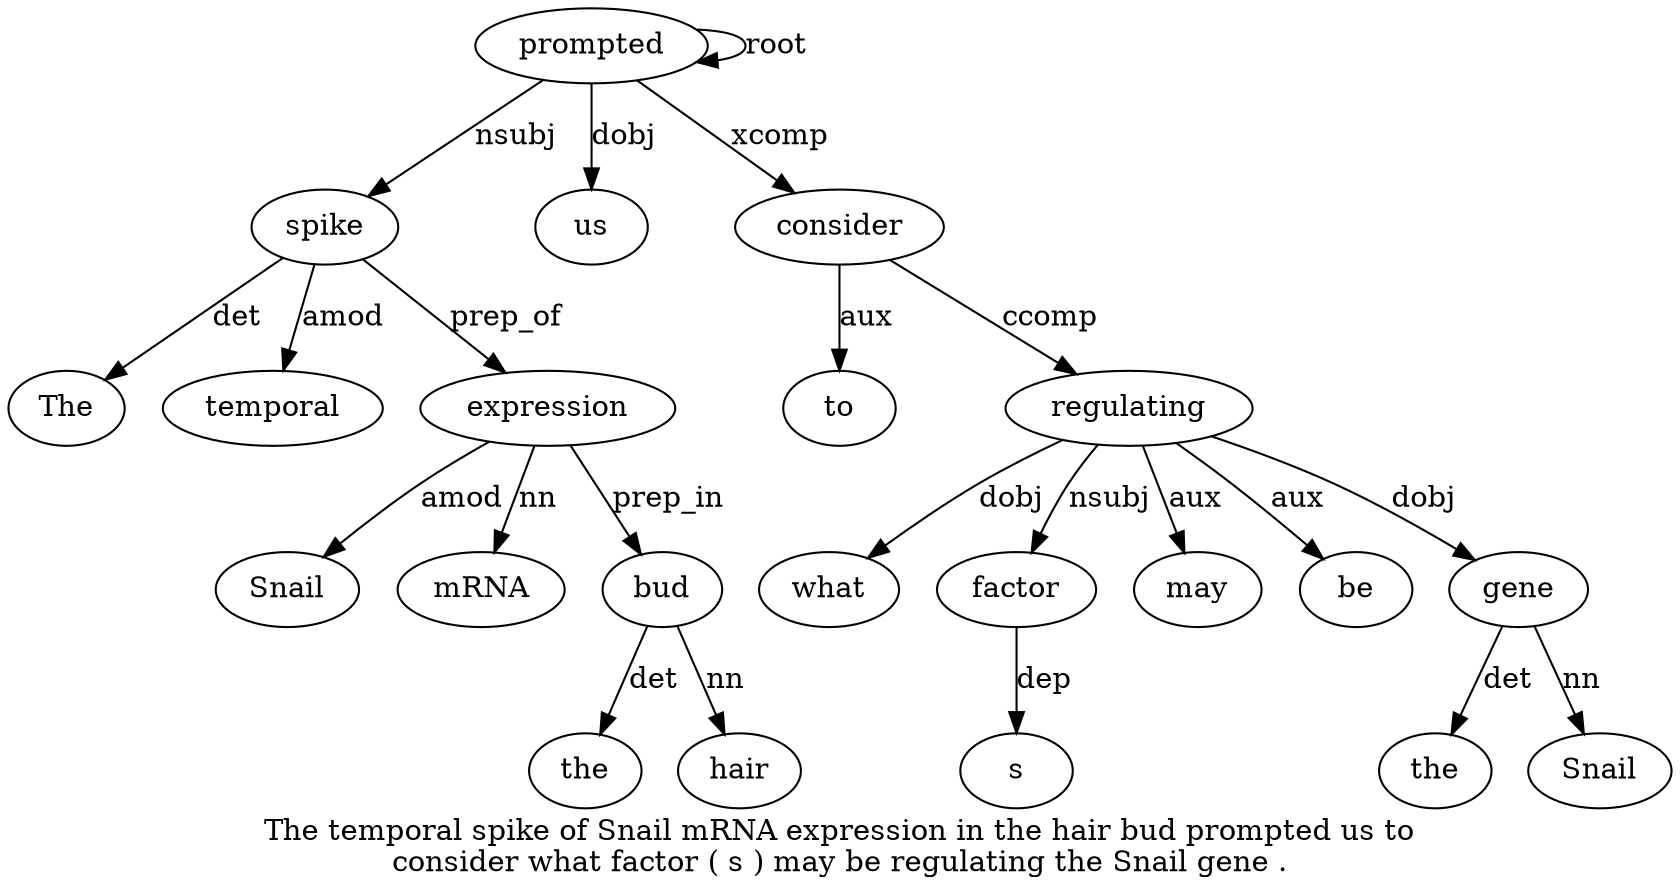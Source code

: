 digraph "The temporal spike of Snail mRNA expression in the hair bud prompted us to consider what factor ( s ) may be regulating the Snail gene ." {
label="The temporal spike of Snail mRNA expression in the hair bud prompted us to
consider what factor ( s ) may be regulating the Snail gene .";
spike3 [style=filled, fillcolor=white, label=spike];
The1 [style=filled, fillcolor=white, label=The];
spike3 -> The1  [label=det];
temporal2 [style=filled, fillcolor=white, label=temporal];
spike3 -> temporal2  [label=amod];
prompted12 [style=filled, fillcolor=white, label=prompted];
prompted12 -> spike3  [label=nsubj];
expression7 [style=filled, fillcolor=white, label=expression];
Snail5 [style=filled, fillcolor=white, label=Snail];
expression7 -> Snail5  [label=amod];
mRNA6 [style=filled, fillcolor=white, label=mRNA];
expression7 -> mRNA6  [label=nn];
spike3 -> expression7  [label=prep_of];
bud11 [style=filled, fillcolor=white, label=bud];
the9 [style=filled, fillcolor=white, label=the];
bud11 -> the9  [label=det];
hair10 [style=filled, fillcolor=white, label=hair];
bud11 -> hair10  [label=nn];
expression7 -> bud11  [label=prep_in];
prompted12 -> prompted12  [label=root];
us13 [style=filled, fillcolor=white, label=us];
prompted12 -> us13  [label=dobj];
consider15 [style=filled, fillcolor=white, label=consider];
to14 [style=filled, fillcolor=white, label=to];
consider15 -> to14  [label=aux];
prompted12 -> consider15  [label=xcomp];
regulating23 [style=filled, fillcolor=white, label=regulating];
what16 [style=filled, fillcolor=white, label=what];
regulating23 -> what16  [label=dobj];
factor17 [style=filled, fillcolor=white, label=factor];
regulating23 -> factor17  [label=nsubj];
s19 [style=filled, fillcolor=white, label=s];
factor17 -> s19  [label=dep];
may21 [style=filled, fillcolor=white, label=may];
regulating23 -> may21  [label=aux];
be22 [style=filled, fillcolor=white, label=be];
regulating23 -> be22  [label=aux];
consider15 -> regulating23  [label=ccomp];
gene26 [style=filled, fillcolor=white, label=gene];
the24 [style=filled, fillcolor=white, label=the];
gene26 -> the24  [label=det];
Snail25 [style=filled, fillcolor=white, label=Snail];
gene26 -> Snail25  [label=nn];
regulating23 -> gene26  [label=dobj];
}
